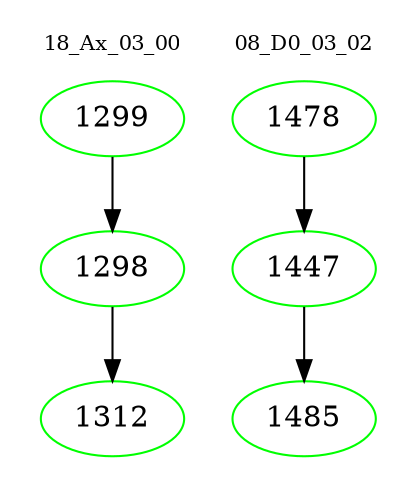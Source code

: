 digraph{
subgraph cluster_0 {
color = white
label = "18_Ax_03_00";
fontsize=10;
T0_1299 [label="1299", color="green"]
T0_1299 -> T0_1298 [color="black"]
T0_1298 [label="1298", color="green"]
T0_1298 -> T0_1312 [color="black"]
T0_1312 [label="1312", color="green"]
}
subgraph cluster_1 {
color = white
label = "08_D0_03_02";
fontsize=10;
T1_1478 [label="1478", color="green"]
T1_1478 -> T1_1447 [color="black"]
T1_1447 [label="1447", color="green"]
T1_1447 -> T1_1485 [color="black"]
T1_1485 [label="1485", color="green"]
}
}

